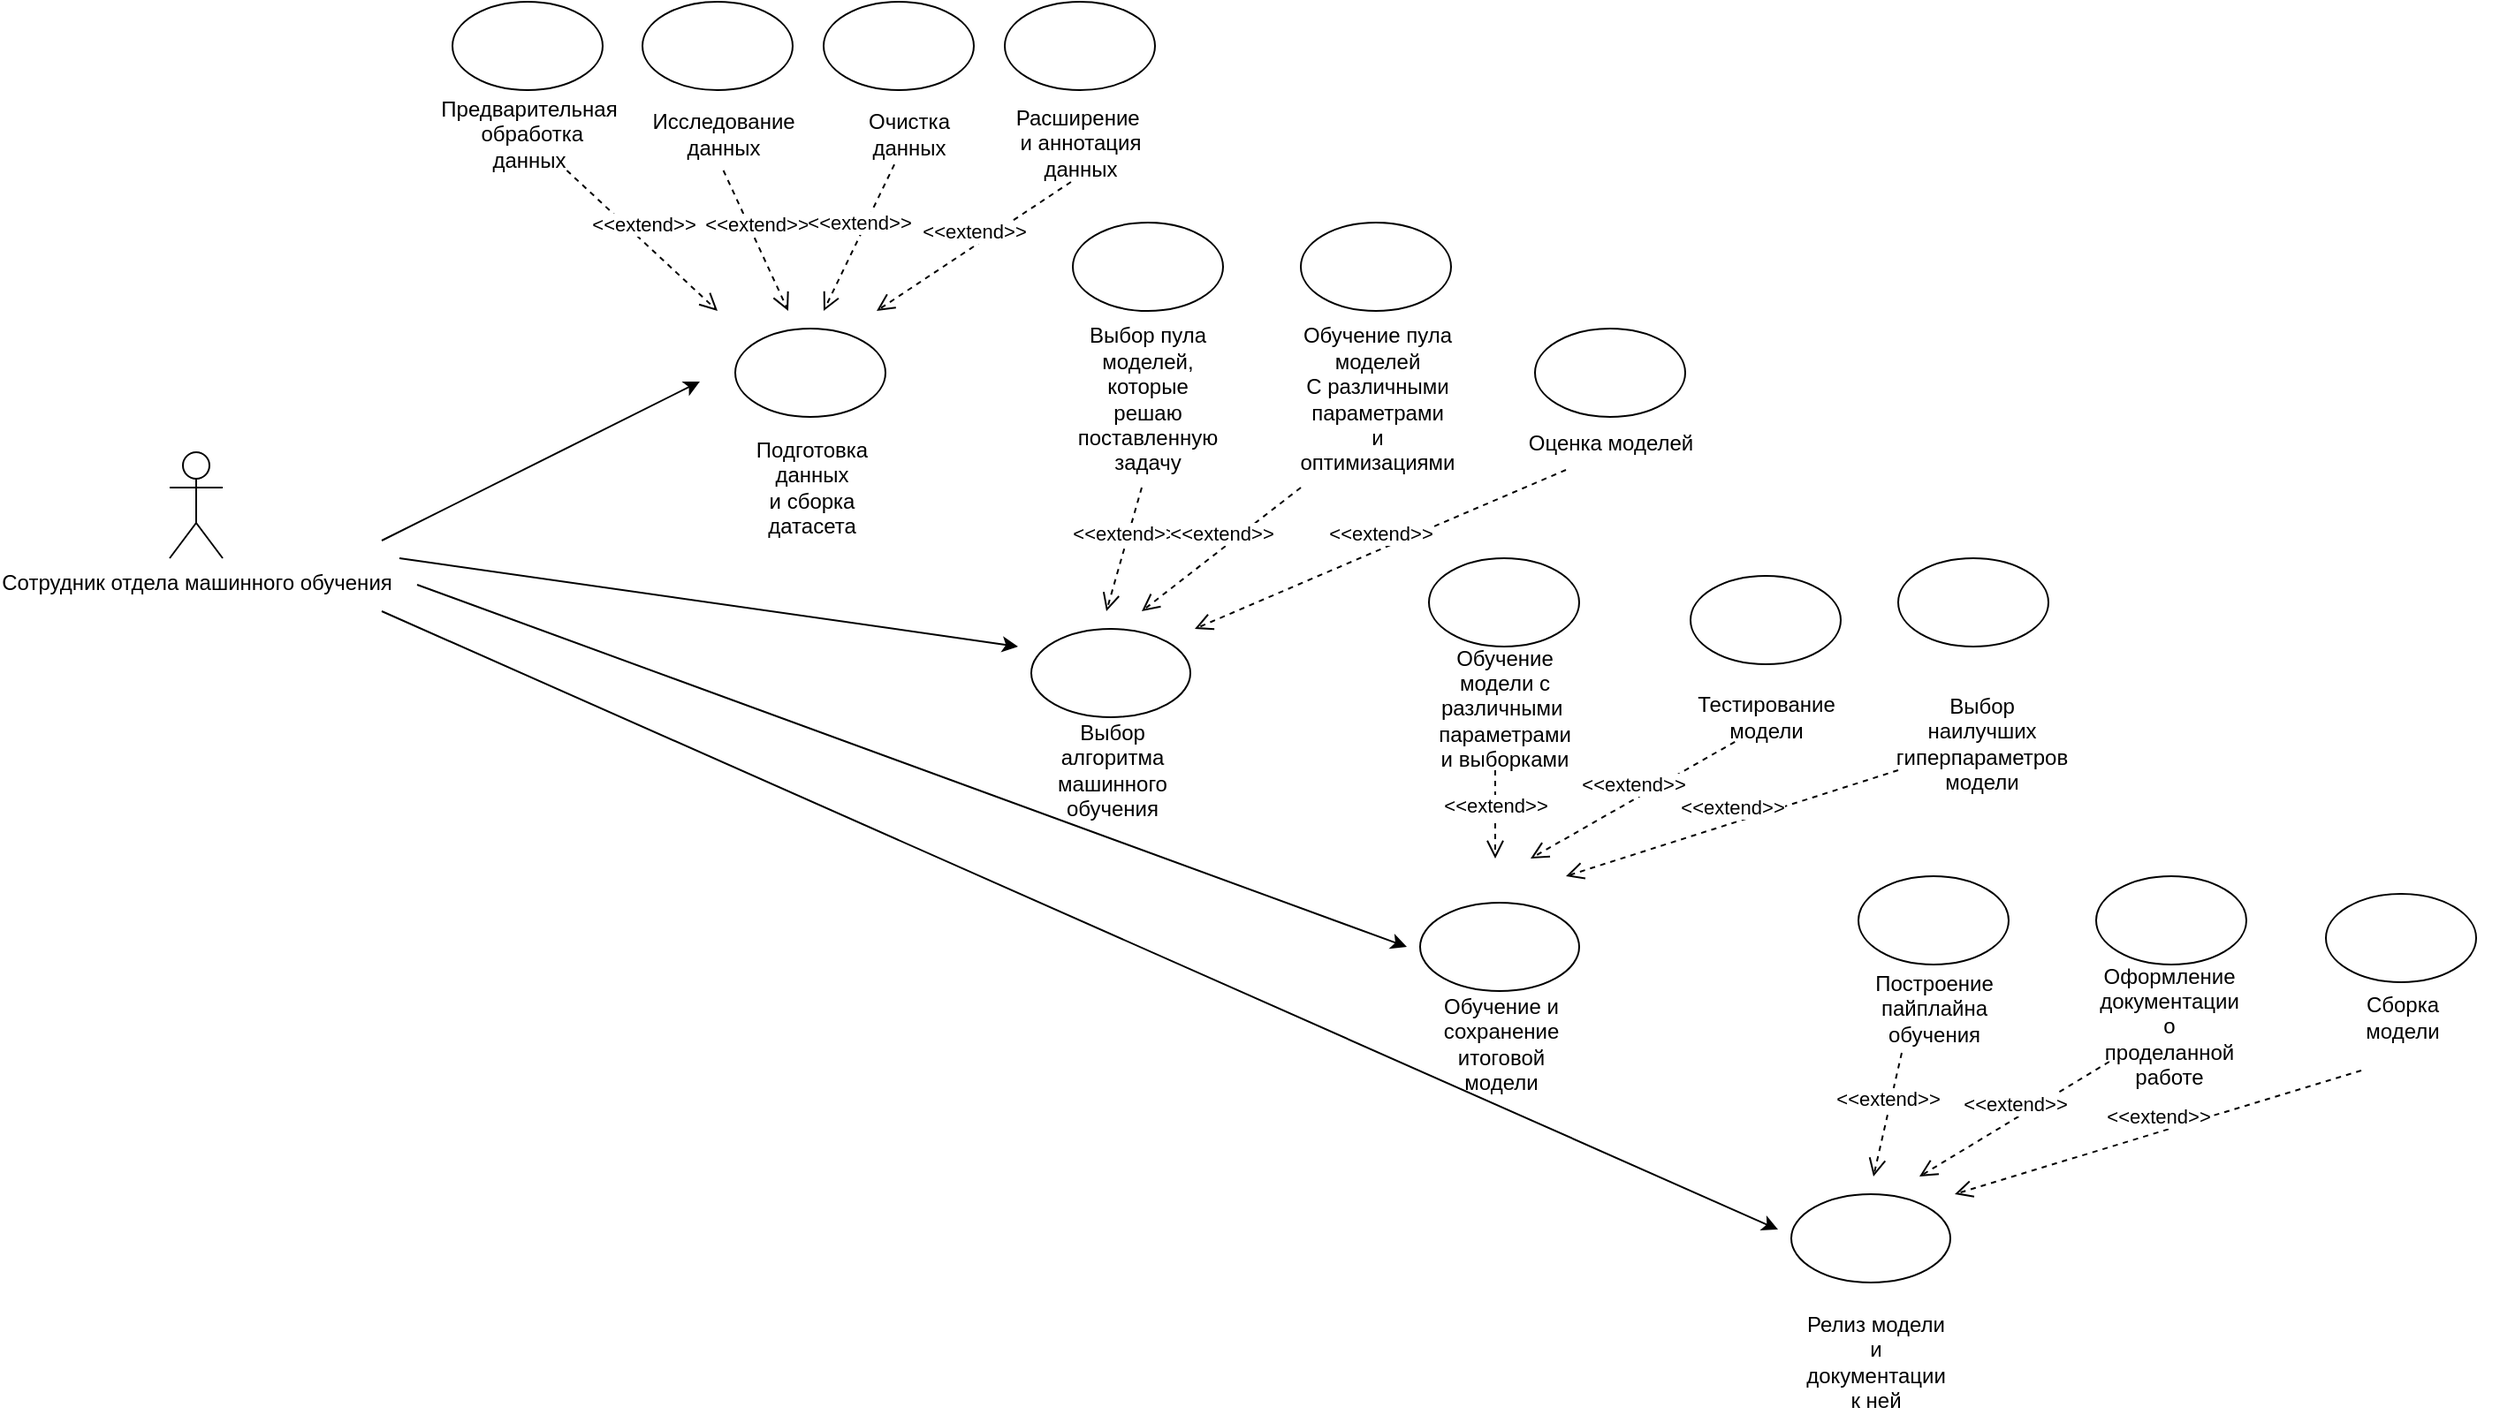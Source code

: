 <mxfile version="24.3.1" type="device">
  <diagram name="Страница — 1" id="mS6y18WWSoO-p8bVDKr0">
    <mxGraphModel dx="2345" dy="648" grid="1" gridSize="10" guides="1" tooltips="1" connect="1" arrows="1" fold="1" page="1" pageScale="1" pageWidth="827" pageHeight="1169" math="0" shadow="0">
      <root>
        <mxCell id="0" />
        <mxCell id="1" parent="0" />
        <mxCell id="UIsIOL__J16m5bJ6LyE6-1" value="Сотрудник отдела машинного обучения" style="shape=umlActor;verticalLabelPosition=bottom;verticalAlign=top;html=1;outlineConnect=0;" parent="1" vertex="1">
          <mxGeometry x="-140" y="340" width="30" height="60" as="geometry" />
        </mxCell>
        <mxCell id="UIsIOL__J16m5bJ6LyE6-3" value="" style="ellipse;whiteSpace=wrap;html=1;" parent="1" vertex="1">
          <mxGeometry x="180" y="270" width="85" height="50" as="geometry" />
        </mxCell>
        <mxCell id="UIsIOL__J16m5bJ6LyE6-4" value="" style="ellipse;whiteSpace=wrap;html=1;" parent="1" vertex="1">
          <mxGeometry x="347.5" y="440" width="90" height="50" as="geometry" />
        </mxCell>
        <mxCell id="UIsIOL__J16m5bJ6LyE6-21" value="&lt;span style=&quot;text-wrap: wrap;&quot;&gt;Подготовка данных&lt;/span&gt;&lt;div&gt;&lt;span style=&quot;text-wrap: wrap;&quot;&gt;и сборка датасета&lt;/span&gt;&lt;/div&gt;" style="text;html=1;align=center;verticalAlign=middle;resizable=0;points=[];autosize=1;strokeColor=none;fillColor=none;" parent="1" vertex="1">
          <mxGeometry x="157.5" y="340" width="130" height="40" as="geometry" />
        </mxCell>
        <mxCell id="UIsIOL__J16m5bJ6LyE6-23" value="" style="ellipse;whiteSpace=wrap;html=1;" parent="1" vertex="1">
          <mxGeometry x="567.5" y="595" width="90" height="50" as="geometry" />
        </mxCell>
        <mxCell id="UIsIOL__J16m5bJ6LyE6-24" value="" style="ellipse;whiteSpace=wrap;html=1;" parent="1" vertex="1">
          <mxGeometry x="777.5" y="760" width="90" height="50" as="geometry" />
        </mxCell>
        <mxCell id="UIsIOL__J16m5bJ6LyE6-25" value="&lt;span style=&quot;text-wrap: wrap;&quot;&gt;Обучение и сохранение итоговой модели&lt;/span&gt;" style="text;html=1;align=center;verticalAlign=middle;resizable=0;points=[];autosize=1;strokeColor=none;fillColor=none;" parent="1" vertex="1">
          <mxGeometry x="487.5" y="660" width="250" height="30" as="geometry" />
        </mxCell>
        <mxCell id="UIsIOL__J16m5bJ6LyE6-27" value="&lt;span style=&quot;text-wrap: wrap;&quot;&gt;Релиз модели и документации к ней&lt;/span&gt;" style="text;html=1;align=center;verticalAlign=middle;resizable=0;points=[];autosize=1;strokeColor=none;fillColor=none;" parent="1" vertex="1">
          <mxGeometry x="710" y="840" width="230" height="30" as="geometry" />
        </mxCell>
        <mxCell id="UIsIOL__J16m5bJ6LyE6-28" value="" style="ellipse;whiteSpace=wrap;html=1;" parent="1" vertex="1">
          <mxGeometry x="20" y="85" width="85" height="50" as="geometry" />
        </mxCell>
        <mxCell id="UIsIOL__J16m5bJ6LyE6-29" value="" style="ellipse;whiteSpace=wrap;html=1;" parent="1" vertex="1">
          <mxGeometry x="127.5" y="85" width="85" height="50" as="geometry" />
        </mxCell>
        <mxCell id="UIsIOL__J16m5bJ6LyE6-30" value="" style="ellipse;whiteSpace=wrap;html=1;" parent="1" vertex="1">
          <mxGeometry x="230" y="85" width="85" height="50" as="geometry" />
        </mxCell>
        <mxCell id="UIsIOL__J16m5bJ6LyE6-31" value="" style="ellipse;whiteSpace=wrap;html=1;" parent="1" vertex="1">
          <mxGeometry x="332.5" y="85" width="85" height="50" as="geometry" />
        </mxCell>
        <mxCell id="UIsIOL__J16m5bJ6LyE6-33" value="&lt;div style=&quot;text-wrap: wrap;&quot;&gt;Предварительная&lt;/div&gt;&lt;div style=&quot;text-wrap: wrap;&quot;&gt;&amp;nbsp;обработка данных&lt;/div&gt;" style="text;html=1;align=center;verticalAlign=middle;resizable=0;points=[];autosize=1;strokeColor=none;fillColor=none;" parent="1" vertex="1">
          <mxGeometry x="-2.5" y="140" width="130" height="40" as="geometry" />
        </mxCell>
        <mxCell id="UIsIOL__J16m5bJ6LyE6-34" value="&lt;div style=&quot;text-wrap: wrap;&quot;&gt;Исследование&lt;/div&gt;&lt;div style=&quot;text-wrap: wrap;&quot;&gt;данных&lt;/div&gt;" style="text;html=1;align=center;verticalAlign=middle;resizable=0;points=[];autosize=1;strokeColor=none;fillColor=none;" parent="1" vertex="1">
          <mxGeometry x="122.5" y="140" width="100" height="40" as="geometry" />
        </mxCell>
        <mxCell id="UIsIOL__J16m5bJ6LyE6-35" value="&lt;span style=&quot;text-wrap: wrap;&quot;&gt;Очистка данных&lt;/span&gt;" style="text;html=1;align=center;verticalAlign=middle;resizable=0;points=[];autosize=1;strokeColor=none;fillColor=none;" parent="1" vertex="1">
          <mxGeometry x="222.5" y="145" width="110" height="30" as="geometry" />
        </mxCell>
        <mxCell id="UIsIOL__J16m5bJ6LyE6-36" value="&lt;div style=&quot;text-wrap: wrap;&quot;&gt;Расширение&amp;nbsp;&lt;/div&gt;&lt;div style=&quot;text-wrap: wrap;&quot;&gt;и аннотация данных&lt;/div&gt;" style="text;html=1;align=center;verticalAlign=middle;resizable=0;points=[];autosize=1;strokeColor=none;fillColor=none;" parent="1" vertex="1">
          <mxGeometry x="305" y="145" width="140" height="40" as="geometry" />
        </mxCell>
        <mxCell id="UIsIOL__J16m5bJ6LyE6-37" value="&lt;span style=&quot;text-wrap: wrap;&quot;&gt;Выбор алгоритма машинного обучения&lt;/span&gt;" style="text;html=1;align=center;verticalAlign=middle;resizable=0;points=[];autosize=1;strokeColor=none;fillColor=none;" parent="1" vertex="1">
          <mxGeometry x="272.5" y="505" width="240" height="30" as="geometry" />
        </mxCell>
        <mxCell id="UIsIOL__J16m5bJ6LyE6-38" value="" style="ellipse;whiteSpace=wrap;html=1;" parent="1" vertex="1">
          <mxGeometry x="371" y="210" width="85" height="50" as="geometry" />
        </mxCell>
        <mxCell id="UIsIOL__J16m5bJ6LyE6-39" value="" style="ellipse;whiteSpace=wrap;html=1;" parent="1" vertex="1">
          <mxGeometry x="500" y="210" width="85" height="50" as="geometry" />
        </mxCell>
        <mxCell id="UIsIOL__J16m5bJ6LyE6-40" value="" style="ellipse;whiteSpace=wrap;html=1;" parent="1" vertex="1">
          <mxGeometry x="632.5" y="270" width="85" height="50" as="geometry" />
        </mxCell>
        <mxCell id="UIsIOL__J16m5bJ6LyE6-42" value="&lt;div style=&quot;text-wrap: wrap;&quot;&gt;&lt;div&gt;Выбор пула моделей,&lt;/div&gt;&lt;div&gt;которые решаю&lt;/div&gt;&lt;div&gt;поставленную задачу&lt;/div&gt;&lt;/div&gt;" style="text;html=1;align=center;verticalAlign=middle;resizable=0;points=[];autosize=1;strokeColor=none;fillColor=none;" parent="1" vertex="1">
          <mxGeometry x="342.5" y="280" width="140" height="60" as="geometry" />
        </mxCell>
        <mxCell id="UIsIOL__J16m5bJ6LyE6-43" value="&lt;div style=&quot;text-wrap: wrap;&quot;&gt;&lt;div&gt;Обучение пула моделей&lt;/div&gt;&lt;div&gt;С различными параметрами&lt;/div&gt;&lt;div&gt;и оптимизациями&lt;/div&gt;&lt;/div&gt;" style="text;html=1;align=center;verticalAlign=middle;resizable=0;points=[];autosize=1;strokeColor=none;fillColor=none;" parent="1" vertex="1">
          <mxGeometry x="452.5" y="280" width="180" height="60" as="geometry" />
        </mxCell>
        <mxCell id="UIsIOL__J16m5bJ6LyE6-44" value="&lt;div&gt;&lt;span style=&quot;text-wrap: wrap;&quot;&gt;Оценка&amp;nbsp;&lt;/span&gt;&lt;span style=&quot;text-wrap: wrap; background-color: initial;&quot;&gt;моделей&lt;/span&gt;&lt;/div&gt;" style="text;html=1;align=center;verticalAlign=middle;resizable=0;points=[];autosize=1;strokeColor=none;fillColor=none;" parent="1" vertex="1">
          <mxGeometry x="615" y="320" width="120" height="30" as="geometry" />
        </mxCell>
        <mxCell id="UIsIOL__J16m5bJ6LyE6-46" value="" style="ellipse;whiteSpace=wrap;html=1;" parent="1" vertex="1">
          <mxGeometry x="572.5" y="400" width="85" height="50" as="geometry" />
        </mxCell>
        <mxCell id="UIsIOL__J16m5bJ6LyE6-47" value="" style="ellipse;whiteSpace=wrap;html=1;" parent="1" vertex="1">
          <mxGeometry x="720.5" y="410" width="85" height="50" as="geometry" />
        </mxCell>
        <mxCell id="UIsIOL__J16m5bJ6LyE6-48" value="" style="ellipse;whiteSpace=wrap;html=1;" parent="1" vertex="1">
          <mxGeometry x="838" y="400" width="85" height="50" as="geometry" />
        </mxCell>
        <mxCell id="UIsIOL__J16m5bJ6LyE6-50" value="&lt;div style=&quot;text-wrap: wrap;&quot;&gt;&lt;div&gt;Обучение модели с различными&amp;nbsp;&lt;/div&gt;&lt;div&gt;параметрами и выборками&lt;/div&gt;&lt;/div&gt;" style="text;html=1;align=center;verticalAlign=middle;resizable=0;points=[];autosize=1;strokeColor=none;fillColor=none;" parent="1" vertex="1">
          <mxGeometry x="510" y="465" width="210" height="40" as="geometry" />
        </mxCell>
        <mxCell id="UIsIOL__J16m5bJ6LyE6-51" value="&lt;div style=&quot;&quot;&gt;&lt;span style=&quot;text-wrap: wrap;&quot;&gt;Тестирование модели&lt;/span&gt;&lt;br&gt;&lt;/div&gt;" style="text;html=1;align=center;verticalAlign=middle;resizable=0;points=[];autosize=1;strokeColor=none;fillColor=none;" parent="1" vertex="1">
          <mxGeometry x="688" y="475" width="150" height="30" as="geometry" />
        </mxCell>
        <mxCell id="UIsIOL__J16m5bJ6LyE6-52" value="&lt;div&gt;&lt;span style=&quot;text-wrap: wrap;&quot;&gt;Выбор наилучших гиперпараметров модели&lt;/span&gt;&lt;/div&gt;" style="text;html=1;align=center;verticalAlign=middle;resizable=0;points=[];autosize=1;strokeColor=none;fillColor=none;" parent="1" vertex="1">
          <mxGeometry x="750" y="490" width="270" height="30" as="geometry" />
        </mxCell>
        <mxCell id="UIsIOL__J16m5bJ6LyE6-54" value="" style="ellipse;whiteSpace=wrap;html=1;" parent="1" vertex="1">
          <mxGeometry x="815.5" y="580" width="85" height="50" as="geometry" />
        </mxCell>
        <mxCell id="UIsIOL__J16m5bJ6LyE6-55" value="" style="ellipse;whiteSpace=wrap;html=1;" parent="1" vertex="1">
          <mxGeometry x="950" y="580" width="85" height="50" as="geometry" />
        </mxCell>
        <mxCell id="UIsIOL__J16m5bJ6LyE6-56" value="" style="ellipse;whiteSpace=wrap;html=1;" parent="1" vertex="1">
          <mxGeometry x="1080" y="590" width="85" height="50" as="geometry" />
        </mxCell>
        <mxCell id="UIsIOL__J16m5bJ6LyE6-58" value="&lt;div style=&quot;text-wrap: wrap;&quot;&gt;&lt;div&gt;Построение пайплайна&lt;/div&gt;&lt;div&gt;обучения&lt;/div&gt;&lt;/div&gt;" style="text;html=1;align=center;verticalAlign=middle;resizable=0;points=[];autosize=1;strokeColor=none;fillColor=none;" parent="1" vertex="1">
          <mxGeometry x="783" y="635" width="150" height="40" as="geometry" />
        </mxCell>
        <mxCell id="UIsIOL__J16m5bJ6LyE6-59" value="&lt;div style=&quot;text-wrap: wrap;&quot;&gt;&lt;div&gt;Оформление документации&lt;/div&gt;&lt;div&gt;о проделанной работе&lt;/div&gt;&lt;/div&gt;" style="text;html=1;align=center;verticalAlign=middle;resizable=0;points=[];autosize=1;strokeColor=none;fillColor=none;" parent="1" vertex="1">
          <mxGeometry x="900.5" y="645" width="180" height="40" as="geometry" />
        </mxCell>
        <mxCell id="UIsIOL__J16m5bJ6LyE6-60" value="&lt;span style=&quot;text-wrap: wrap;&quot;&gt;Сборка модели&lt;/span&gt;" style="text;html=1;align=center;verticalAlign=middle;resizable=0;points=[];autosize=1;strokeColor=none;fillColor=none;" parent="1" vertex="1">
          <mxGeometry x="1067.5" y="645" width="110" height="30" as="geometry" />
        </mxCell>
        <mxCell id="UIsIOL__J16m5bJ6LyE6-62" value="&amp;lt;&amp;lt;extend&amp;gt;&amp;gt;" style="html=1;verticalAlign=bottom;endArrow=open;dashed=1;endSize=8;curved=0;rounded=0;exitX=0.671;exitY=1.012;exitDx=0;exitDy=0;exitPerimeter=0;" parent="1" source="UIsIOL__J16m5bJ6LyE6-33" edge="1">
          <mxGeometry relative="1" as="geometry">
            <mxPoint x="90" y="190" as="sourcePoint" />
            <mxPoint x="170" y="260" as="targetPoint" />
          </mxGeometry>
        </mxCell>
        <mxCell id="UIsIOL__J16m5bJ6LyE6-63" value="&amp;lt;&amp;lt;extend&amp;gt;&amp;gt;" style="html=1;verticalAlign=bottom;endArrow=open;dashed=1;endSize=8;curved=0;rounded=0;exitX=0.508;exitY=1.012;exitDx=0;exitDy=0;exitPerimeter=0;" parent="1" source="UIsIOL__J16m5bJ6LyE6-34" edge="1">
          <mxGeometry relative="1" as="geometry">
            <mxPoint x="100" y="200" as="sourcePoint" />
            <mxPoint x="210" y="260" as="targetPoint" />
          </mxGeometry>
        </mxCell>
        <mxCell id="UIsIOL__J16m5bJ6LyE6-64" value="&amp;lt;&amp;lt;extend&amp;gt;&amp;gt;" style="html=1;verticalAlign=bottom;endArrow=open;dashed=1;endSize=8;curved=0;rounded=0;exitX=0.432;exitY=1.071;exitDx=0;exitDy=0;exitPerimeter=0;" parent="1" source="UIsIOL__J16m5bJ6LyE6-35" edge="1">
          <mxGeometry relative="1" as="geometry">
            <mxPoint x="110" y="210" as="sourcePoint" />
            <mxPoint x="230" y="260" as="targetPoint" />
          </mxGeometry>
        </mxCell>
        <mxCell id="UIsIOL__J16m5bJ6LyE6-65" value="&amp;lt;&amp;lt;extend&amp;gt;&amp;gt;" style="html=1;verticalAlign=bottom;endArrow=open;dashed=1;endSize=8;curved=0;rounded=0;exitX=0.464;exitY=1.05;exitDx=0;exitDy=0;exitPerimeter=0;" parent="1" source="UIsIOL__J16m5bJ6LyE6-36" edge="1">
          <mxGeometry relative="1" as="geometry">
            <mxPoint x="280" y="187" as="sourcePoint" />
            <mxPoint x="260" y="260" as="targetPoint" />
          </mxGeometry>
        </mxCell>
        <mxCell id="UIsIOL__J16m5bJ6LyE6-66" value="&amp;lt;&amp;lt;extend&amp;gt;&amp;gt;" style="html=1;verticalAlign=bottom;endArrow=open;dashed=1;endSize=8;curved=0;rounded=0;" parent="1" edge="1">
          <mxGeometry relative="1" as="geometry">
            <mxPoint x="410" y="360" as="sourcePoint" />
            <mxPoint x="390" y="430" as="targetPoint" />
          </mxGeometry>
        </mxCell>
        <mxCell id="UIsIOL__J16m5bJ6LyE6-67" value="&amp;lt;&amp;lt;extend&amp;gt;&amp;gt;" style="html=1;verticalAlign=bottom;endArrow=open;dashed=1;endSize=8;curved=0;rounded=0;" parent="1" edge="1">
          <mxGeometry relative="1" as="geometry">
            <mxPoint x="500" y="360" as="sourcePoint" />
            <mxPoint x="410" y="430" as="targetPoint" />
          </mxGeometry>
        </mxCell>
        <mxCell id="UIsIOL__J16m5bJ6LyE6-68" value="&amp;lt;&amp;lt;extend&amp;gt;&amp;gt;" style="html=1;verticalAlign=bottom;endArrow=open;dashed=1;endSize=8;curved=0;rounded=0;" parent="1" edge="1">
          <mxGeometry relative="1" as="geometry">
            <mxPoint x="650" y="350" as="sourcePoint" />
            <mxPoint x="440" y="440" as="targetPoint" />
          </mxGeometry>
        </mxCell>
        <mxCell id="UIsIOL__J16m5bJ6LyE6-70" value="&amp;lt;&amp;lt;extend&amp;gt;&amp;gt;" style="html=1;verticalAlign=bottom;endArrow=open;dashed=1;endSize=8;curved=0;rounded=0;" parent="1" edge="1">
          <mxGeometry x="0.2" relative="1" as="geometry">
            <mxPoint x="610" y="520" as="sourcePoint" />
            <mxPoint x="610" y="570" as="targetPoint" />
            <mxPoint y="-1" as="offset" />
          </mxGeometry>
        </mxCell>
        <mxCell id="UIsIOL__J16m5bJ6LyE6-71" value="&amp;lt;&amp;lt;extend&amp;gt;&amp;gt;" style="html=1;verticalAlign=bottom;endArrow=open;dashed=1;endSize=8;curved=0;rounded=0;exitX=0.384;exitY=0.964;exitDx=0;exitDy=0;exitPerimeter=0;" parent="1" source="UIsIOL__J16m5bJ6LyE6-51" edge="1">
          <mxGeometry relative="1" as="geometry">
            <mxPoint x="621" y="517" as="sourcePoint" />
            <mxPoint x="630" y="570" as="targetPoint" />
          </mxGeometry>
        </mxCell>
        <mxCell id="UIsIOL__J16m5bJ6LyE6-72" value="&amp;lt;&amp;lt;extend&amp;gt;&amp;gt;" style="html=1;verticalAlign=bottom;endArrow=open;dashed=1;endSize=8;curved=0;rounded=0;" parent="1" source="UIsIOL__J16m5bJ6LyE6-52" edge="1">
          <mxGeometry relative="1" as="geometry">
            <mxPoint x="631" y="527" as="sourcePoint" />
            <mxPoint x="650" y="580" as="targetPoint" />
          </mxGeometry>
        </mxCell>
        <mxCell id="UIsIOL__J16m5bJ6LyE6-74" value="&amp;lt;&amp;lt;extend&amp;gt;&amp;gt;" style="html=1;verticalAlign=bottom;endArrow=open;dashed=1;endSize=8;curved=0;rounded=0;" parent="1" edge="1">
          <mxGeometry relative="1" as="geometry">
            <mxPoint x="840" y="680" as="sourcePoint" />
            <mxPoint x="824" y="750" as="targetPoint" />
          </mxGeometry>
        </mxCell>
        <mxCell id="UIsIOL__J16m5bJ6LyE6-75" value="&amp;lt;&amp;lt;extend&amp;gt;&amp;gt;" style="html=1;verticalAlign=bottom;endArrow=open;dashed=1;endSize=8;curved=0;rounded=0;" parent="1" source="UIsIOL__J16m5bJ6LyE6-59" edge="1">
          <mxGeometry relative="1" as="geometry">
            <mxPoint x="834" y="687" as="sourcePoint" />
            <mxPoint x="850" y="750" as="targetPoint" />
          </mxGeometry>
        </mxCell>
        <mxCell id="UIsIOL__J16m5bJ6LyE6-76" value="&amp;lt;&amp;lt;extend&amp;gt;&amp;gt;" style="html=1;verticalAlign=bottom;endArrow=open;dashed=1;endSize=8;curved=0;rounded=0;" parent="1" edge="1">
          <mxGeometry relative="1" as="geometry">
            <mxPoint x="1100" y="690" as="sourcePoint" />
            <mxPoint x="870" y="760" as="targetPoint" />
          </mxGeometry>
        </mxCell>
        <mxCell id="UIsIOL__J16m5bJ6LyE6-85" value="" style="endArrow=classic;html=1;rounded=0;" parent="1" edge="1">
          <mxGeometry width="50" height="50" relative="1" as="geometry">
            <mxPoint x="-20" y="390" as="sourcePoint" />
            <mxPoint x="160" y="300" as="targetPoint" />
          </mxGeometry>
        </mxCell>
        <mxCell id="STX5UIGP2gpzBuCS0rgj-1" value="" style="endArrow=classic;html=1;rounded=0;" parent="1" edge="1">
          <mxGeometry width="50" height="50" relative="1" as="geometry">
            <mxPoint x="-10" y="400" as="sourcePoint" />
            <mxPoint x="340" y="450" as="targetPoint" />
          </mxGeometry>
        </mxCell>
        <mxCell id="STX5UIGP2gpzBuCS0rgj-2" value="" style="endArrow=classic;html=1;rounded=0;" parent="1" edge="1">
          <mxGeometry width="50" height="50" relative="1" as="geometry">
            <mxPoint y="415" as="sourcePoint" />
            <mxPoint x="560" y="620" as="targetPoint" />
          </mxGeometry>
        </mxCell>
        <mxCell id="STX5UIGP2gpzBuCS0rgj-3" value="" style="endArrow=classic;html=1;rounded=0;" parent="1" edge="1">
          <mxGeometry width="50" height="50" relative="1" as="geometry">
            <mxPoint x="-20" y="430" as="sourcePoint" />
            <mxPoint x="770" y="780" as="targetPoint" />
          </mxGeometry>
        </mxCell>
      </root>
    </mxGraphModel>
  </diagram>
</mxfile>
